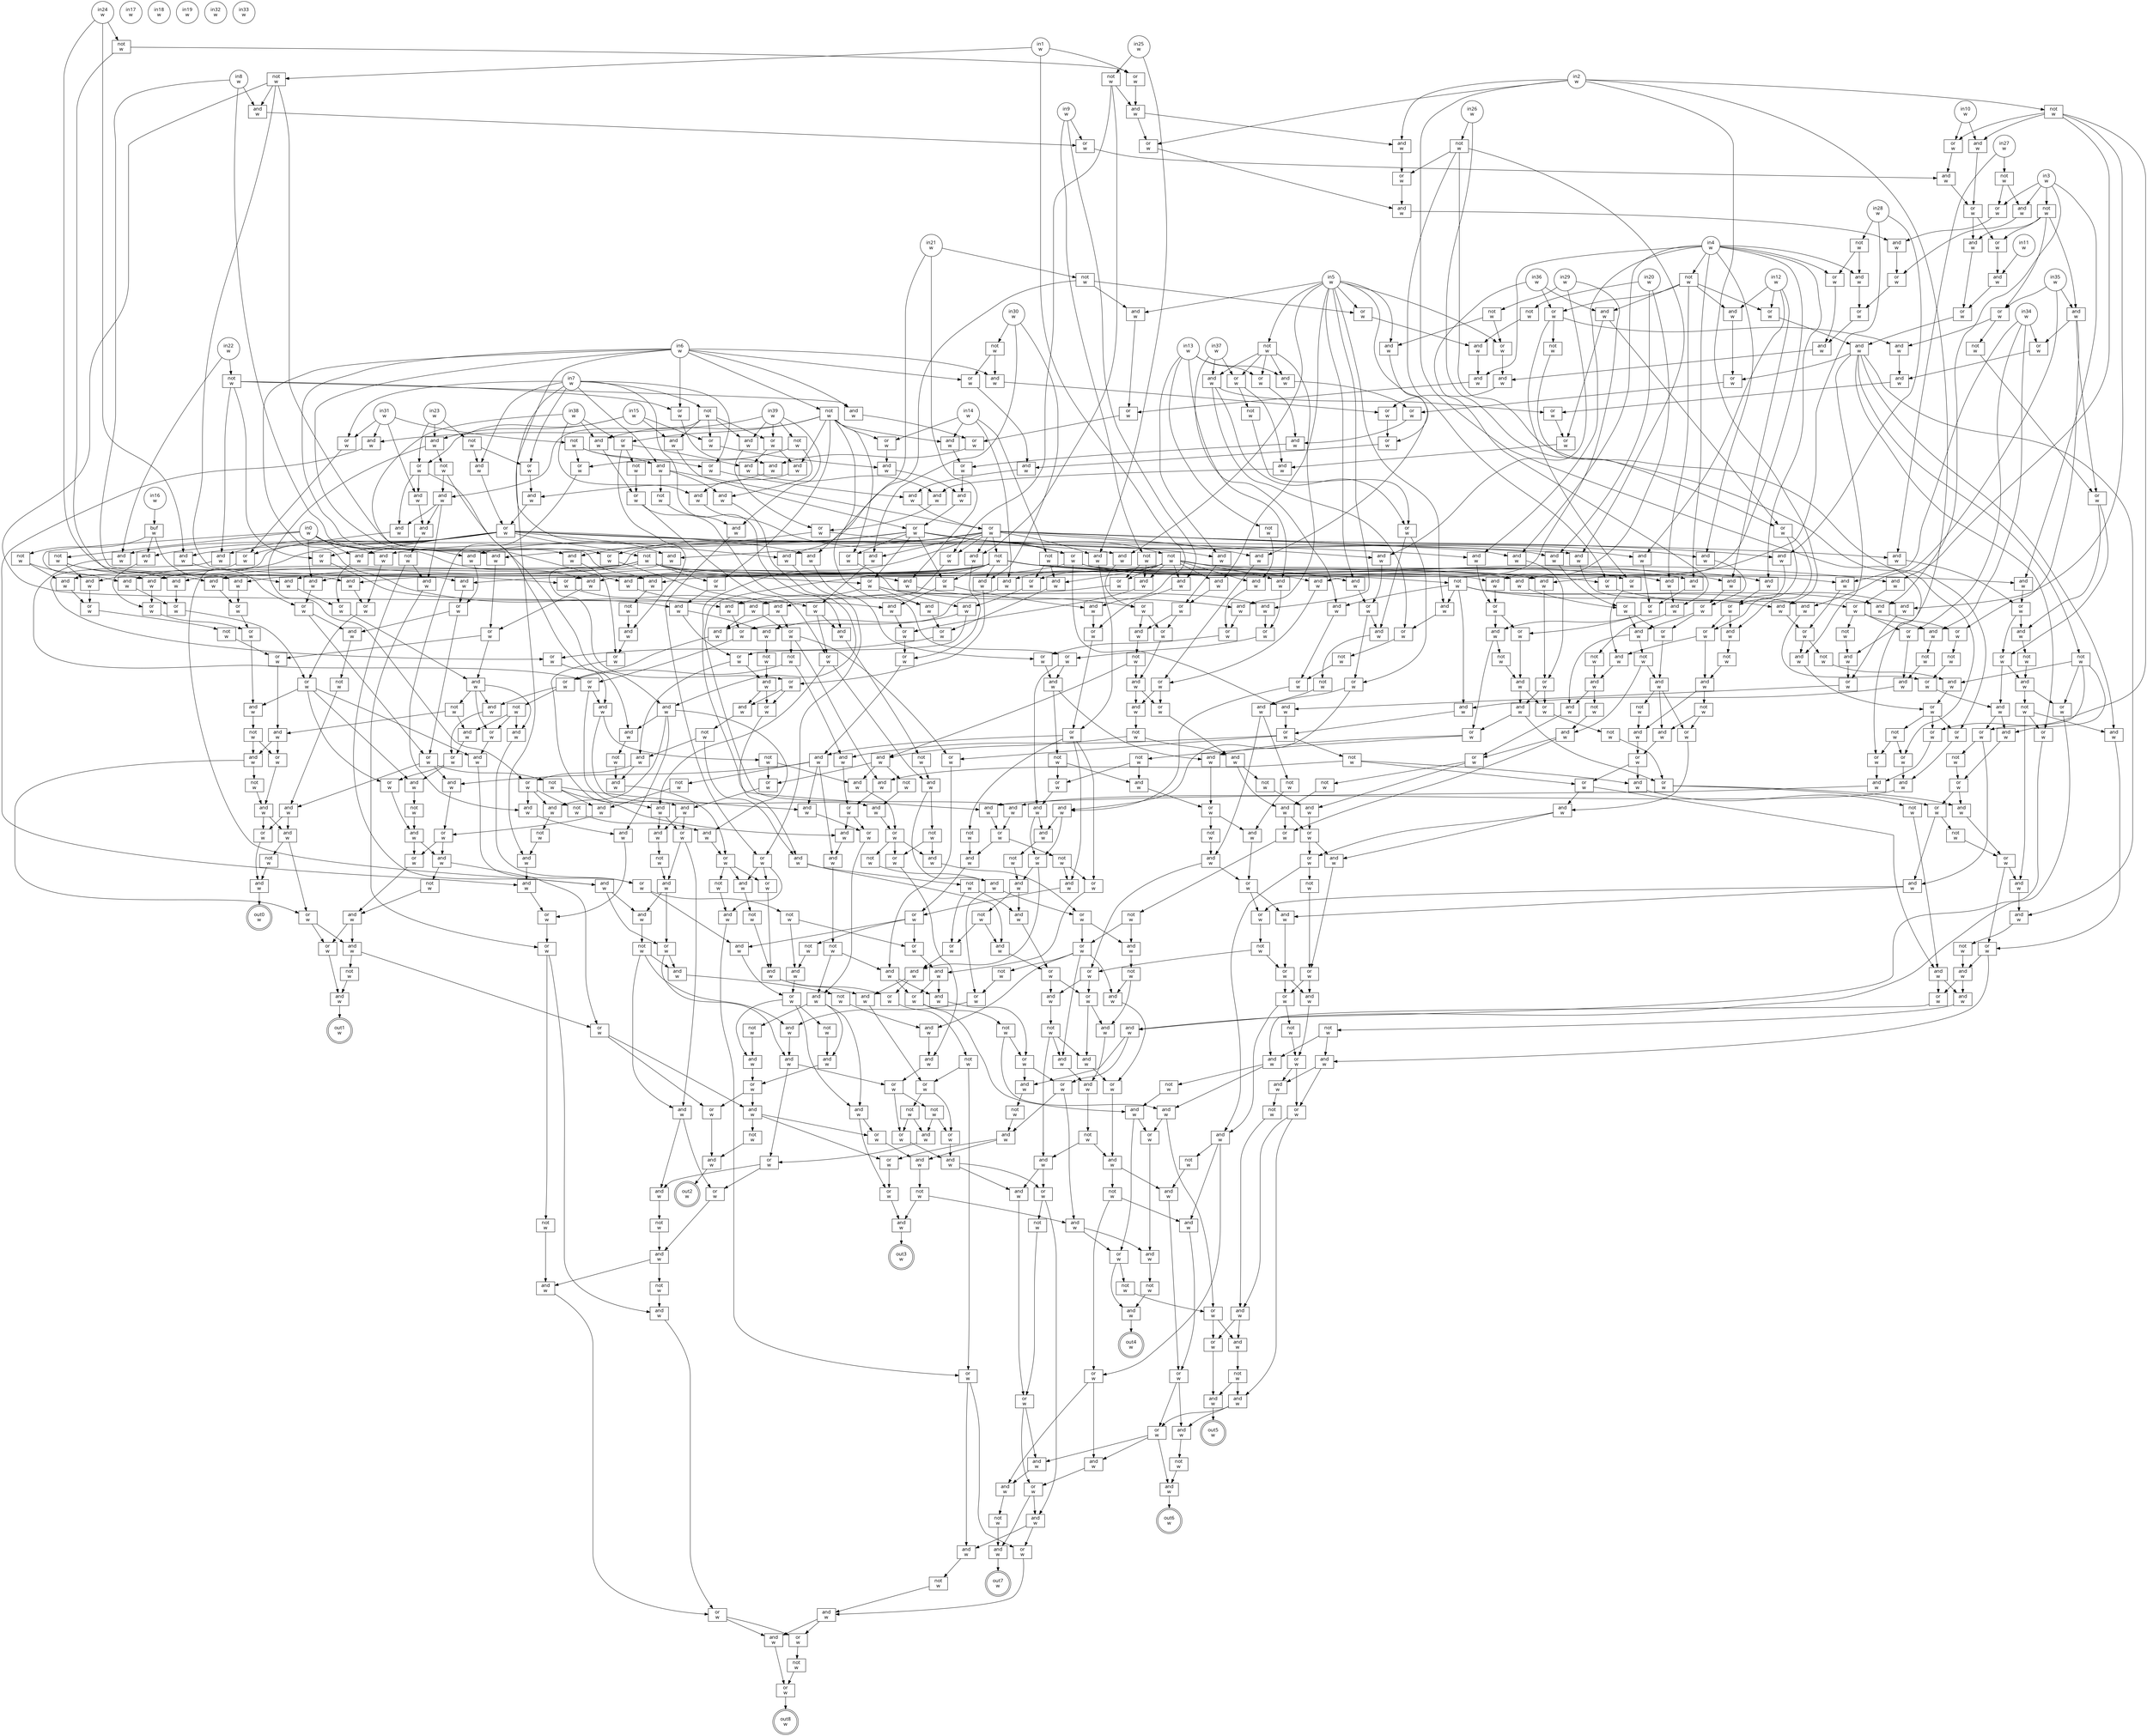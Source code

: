 digraph circuit{
	node [style = filled, fillcolor = white,shape=rect, fontname=geneva]
	g0 [label="in0\nw",shape=circle,fillcolor=white]
	g1 [label="in1\nw",shape=circle,fillcolor=white]
	g2 [label="in2\nw",shape=circle,fillcolor=white]
	g3 [label="in3\nw",shape=circle,fillcolor=white]
	g4 [label="in4\nw",shape=circle,fillcolor=white]
	g5 [label="in5\nw",shape=circle,fillcolor=white]
	g6 [label="in6\nw",shape=circle,fillcolor=white]
	g7 [label="in7\nw",shape=circle,fillcolor=white]
	g8 [label="in8\nw",shape=circle,fillcolor=white]
	g9 [label="in9\nw",shape=circle,fillcolor=white]
	g10 [label="in10\nw",shape=circle,fillcolor=white]
	g11 [label="in11\nw",shape=circle,fillcolor=white]
	g12 [label="in12\nw",shape=circle,fillcolor=white]
	g13 [label="in13\nw",shape=circle,fillcolor=white]
	g14 [label="in14\nw",shape=circle,fillcolor=white]
	g15 [label="in15\nw",shape=circle,fillcolor=white]
	g16 [label="in16\nw",shape=circle,fillcolor=white]
	g17 [label="in17\nw",shape=circle,fillcolor=white]
	g18 [label="in18\nw",shape=circle,fillcolor=white]
	g19 [label="in19\nw",shape=circle,fillcolor=white]
	g20 [label="in20\nw",shape=circle,fillcolor=white]
	g21 [label="in21\nw",shape=circle,fillcolor=white]
	g22 [label="in22\nw",shape=circle,fillcolor=white]
	g23 [label="in23\nw",shape=circle,fillcolor=white]
	g24 [label="in24\nw",shape=circle,fillcolor=white]
	g25 [label="in25\nw",shape=circle,fillcolor=white]
	g26 [label="in26\nw",shape=circle,fillcolor=white]
	g27 [label="in27\nw",shape=circle,fillcolor=white]
	g28 [label="in28\nw",shape=circle,fillcolor=white]
	g29 [label="in29\nw",shape=circle,fillcolor=white]
	g30 [label="in30\nw",shape=circle,fillcolor=white]
	g31 [label="in31\nw",shape=circle,fillcolor=white]
	g32 [label="in32\nw",shape=circle,fillcolor=white]
	g33 [label="in33\nw",shape=circle,fillcolor=white]
	g34 [label="in34\nw",shape=circle,fillcolor=white]
	g35 [label="in35\nw",shape=circle,fillcolor=white]
	g36 [label="in36\nw",shape=circle,fillcolor=white]
	g37 [label="in37\nw",shape=circle,fillcolor=white]
	g38 [label="in38\nw",shape=circle,fillcolor=white]
	g39 [label="in39\nw",shape=circle,fillcolor=white]
	g40 [label="not\nw",fillcolor=white]
	g41 [label="and\nw",fillcolor=white]
	g42 [label="not\nw",fillcolor=white]
	g43 [label="or\nw",fillcolor=white]
	g44 [label="not\nw",fillcolor=white]
	g45 [label="not\nw",fillcolor=white]
	g46 [label="not\nw",fillcolor=white]
	g47 [label="not\nw",fillcolor=white]
	g48 [label="not\nw",fillcolor=white]
	g49 [label="not\nw",fillcolor=white]
	g50 [label="not\nw",fillcolor=white]
	g51 [label="not\nw",fillcolor=white]
	g52 [label="not\nw",fillcolor=white]
	g53 [label="not\nw",fillcolor=white]
	g54 [label="not\nw",fillcolor=white]
	g55 [label="buf\nw",fillcolor=white]
	g56 [label="not\nw",fillcolor=white]
	g57 [label="and\nw",fillcolor=white]
	g58 [label="not\nw",fillcolor=white]
	g59 [label="or\nw",fillcolor=white]
	g60 [label="and\nw",fillcolor=white]
	g61 [label="not\nw",fillcolor=white]
	g62 [label="not\nw",fillcolor=white]
	g63 [label="not\nw",fillcolor=white]
	g64 [label="or\nw",fillcolor=white]
	g65 [label="and\nw",fillcolor=white]
	g66 [label="and\nw",fillcolor=white]
	g67 [label="not\nw",fillcolor=white]
	g68 [label="and\nw",fillcolor=white]
	g69 [label="or\nw",fillcolor=white]
	g70 [label="or\nw",fillcolor=white]
	g71 [label="and\nw",fillcolor=white]
	g72 [label="and\nw",fillcolor=white]
	g73 [label="and\nw",fillcolor=white]
	g74 [label="not\nw",fillcolor=white]
	g75 [label="or\nw",fillcolor=white]
	g76 [label="not\nw",fillcolor=white]
	g77 [label="or\nw",fillcolor=white]
	g78 [label="and\nw",fillcolor=white]
	g79 [label="or\nw",fillcolor=white]
	g80 [label="and\nw",fillcolor=white]
	g81 [label="and\nw",fillcolor=white]
	g82 [label="and\nw",fillcolor=white]
	g83 [label="not\nw",fillcolor=white]
	g84 [label="and\nw",fillcolor=white]
	g85 [label="or\nw",fillcolor=white]
	g86 [label="and\nw",fillcolor=white]
	g87 [label="and\nw",fillcolor=white]
	g88 [label="or\nw",fillcolor=white]
	g89 [label="and\nw",fillcolor=white]
	g90 [label="or\nw",fillcolor=white]
	g91 [label="and\nw",fillcolor=white]
	g92 [label="not\nw",fillcolor=white]
	g93 [label="or\nw",fillcolor=white]
	g94 [label="and\nw",fillcolor=white]
	g95 [label="and\nw",fillcolor=white]
	g96 [label="and\nw",fillcolor=white]
	g97 [label="and\nw",fillcolor=white]
	g98 [label="or\nw",fillcolor=white]
	g99 [label="and\nw",fillcolor=white]
	g100 [label="not\nw",fillcolor=white]
	g101 [label="and\nw",fillcolor=white]
	g102 [label="or\nw",fillcolor=white]
	g103 [label="and\nw",fillcolor=white]
	g104 [label="or\nw",fillcolor=white]
	g105 [label="and\nw",fillcolor=white]
	g106 [label="or\nw",fillcolor=white]
	g107 [label="and\nw",fillcolor=white]
	g108 [label="not\nw",fillcolor=white]
	g109 [label="and\nw",fillcolor=white]
	g110 [label="or\nw",fillcolor=white]
	g111 [label="and\nw",fillcolor=white]
	g112 [label="or\nw",fillcolor=white]
	g113 [label="not\nw",fillcolor=white]
	g114 [label="or\nw",fillcolor=white]
	g115 [label="or\nw",fillcolor=white]
	g116 [label="and\nw",fillcolor=white]
	g117 [label="and\nw",fillcolor=white]
	g118 [label="or\nw",fillcolor=white]
	g119 [label="or\nw",fillcolor=white]
	g120 [label="and\nw",fillcolor=white]
	g121 [label="and\nw",fillcolor=white]
	g122 [label="or\nw",fillcolor=white]
	g123 [label="not\nw",fillcolor=white]
	g124 [label="and\nw",fillcolor=white]
	g125 [label="and\nw",fillcolor=white]
	g126 [label="and\nw",fillcolor=white]
	g127 [label="and\nw",fillcolor=white]
	g128 [label="or\nw",fillcolor=white]
	g129 [label="and\nw",fillcolor=white]
	g130 [label="and\nw",fillcolor=white]
	g131 [label="and\nw",fillcolor=white]
	g132 [label="and\nw",fillcolor=white]
	g133 [label="or\nw",fillcolor=white]
	g134 [label="and\nw",fillcolor=white]
	g135 [label="and\nw",fillcolor=white]
	g136 [label="or\nw",fillcolor=white]
	g137 [label="and\nw",fillcolor=white]
	g138 [label="and\nw",fillcolor=white]
	g139 [label="and\nw",fillcolor=white]
	g140 [label="and\nw",fillcolor=white]
	g141 [label="or\nw",fillcolor=white]
	g142 [label="and\nw",fillcolor=white]
	g143 [label="or\nw",fillcolor=white]
	g144 [label="not\nw",fillcolor=white]
	g145 [label="or\nw",fillcolor=white]
	g146 [label="and\nw",fillcolor=white]
	g147 [label="and\nw",fillcolor=white]
	g148 [label="or\nw",fillcolor=white]
	g149 [label="not\nw",fillcolor=white]
	g150 [label="or\nw",fillcolor=white]
	g151 [label="and\nw",fillcolor=white]
	g152 [label="or\nw",fillcolor=white]
	g153 [label="not\nw",fillcolor=white]
	g154 [label="or\nw",fillcolor=white]
	g155 [label="and\nw",fillcolor=white]
	g156 [label="not\nw",fillcolor=white]
	g157 [label="and\nw",fillcolor=white]
	g158 [label="or\nw",fillcolor=white]
	g159 [label="and\nw",fillcolor=white]
	g160 [label="or\nw",fillcolor=white]
	g161 [label="or\nw",fillcolor=white]
	g162 [label="and\nw",fillcolor=white]
	g163 [label="and\nw",fillcolor=white]
	g164 [label="or\nw",fillcolor=white]
	g165 [label="or\nw",fillcolor=white]
	g166 [label="and\nw",fillcolor=white]
	g167 [label="and\nw",fillcolor=white]
	g168 [label="and\nw",fillcolor=white]
	g169 [label="not\nw",fillcolor=white]
	g170 [label="or\nw",fillcolor=white]
	g171 [label="and\nw",fillcolor=white]
	g172 [label="not\nw",fillcolor=white]
	g173 [label="and\nw",fillcolor=white]
	g174 [label="not\nw",fillcolor=white]
	g175 [label="and\nw",fillcolor=white]
	g176 [label="and\nw",fillcolor=white]
	g177 [label="and\nw",fillcolor=white]
	g178 [label="and\nw",fillcolor=white]
	g179 [label="or\nw",fillcolor=white]
	g180 [label="not\nw",fillcolor=white]
	g181 [label="or\nw",fillcolor=white]
	g182 [label="and\nw",fillcolor=white]
	g183 [label="or\nw",fillcolor=white]
	g184 [label="or\nw",fillcolor=white]
	g185 [label="or\nw",fillcolor=white]
	g186 [label="not\nw",fillcolor=white]
	g187 [label="or\nw",fillcolor=white]
	g188 [label="and\nw",fillcolor=white]
	g189 [label="or\nw",fillcolor=white]
	g190 [label="not\nw",fillcolor=white]
	g191 [label="not\nw",fillcolor=white]
	g192 [label="or\nw",fillcolor=white]
	g193 [label="and\nw",fillcolor=white]
	g194 [label="or\nw",fillcolor=white]
	g195 [label="and\nw",fillcolor=white]
	g196 [label="or\nw",fillcolor=white]
	g197 [label="and\nw",fillcolor=white]
	g198 [label="or\nw",fillcolor=white]
	g199 [label="and\nw",fillcolor=white]
	g200 [label="and\nw",fillcolor=white]
	g201 [label="or\nw",fillcolor=white]
	g202 [label="or\nw",fillcolor=white]
	g203 [label="and\nw",fillcolor=white]
	g204 [label="and\nw",fillcolor=white]
	g205 [label="or\nw",fillcolor=white]
	g206 [label="or\nw",fillcolor=white]
	g207 [label="and\nw",fillcolor=white]
	g208 [label="and\nw",fillcolor=white]
	g209 [label="or\nw",fillcolor=white]
	g210 [label="not\nw",fillcolor=white]
	g211 [label="and\nw",fillcolor=white]
	g212 [label="and\nw",fillcolor=white]
	g213 [label="and\nw",fillcolor=white]
	g214 [label="or\nw",fillcolor=white]
	g215 [label="and\nw",fillcolor=white]
	g216 [label="and\nw",fillcolor=white]
	g217 [label="and\nw",fillcolor=white]
	g218 [label="and\nw",fillcolor=white]
	g219 [label="and\nw",fillcolor=white]
	g220 [label="and\nw",fillcolor=white]
	g221 [label="and\nw",fillcolor=white]
	g222 [label="and\nw",fillcolor=white]
	g223 [label="and\nw",fillcolor=white]
	g224 [label="or\nw",fillcolor=white]
	g225 [label="and\nw",fillcolor=white]
	g226 [label="and\nw",fillcolor=white]
	g227 [label="and\nw",fillcolor=white]
	g228 [label="or\nw",fillcolor=white]
	g229 [label="or\nw",fillcolor=white]
	g230 [label="and\nw",fillcolor=white]
	g231 [label="not\nw",fillcolor=white]
	g232 [label="and\nw",fillcolor=white]
	g233 [label="and\nw",fillcolor=white]
	g234 [label="not\nw",fillcolor=white]
	g235 [label="and\nw",fillcolor=white]
	g236 [label="or\nw",fillcolor=white]
	g237 [label="and\nw",fillcolor=white]
	g238 [label="or\nw",fillcolor=white]
	g239 [label="not\nw",fillcolor=white]
	g240 [label="and\nw",fillcolor=white]
	g241 [label="or\nw",fillcolor=white]
	g242 [label="and\nw",fillcolor=white]
	g243 [label="not\nw",fillcolor=white]
	g244 [label="or\nw",fillcolor=white]
	g245 [label="and\nw",fillcolor=white]
	g246 [label="not\nw",fillcolor=white]
	g247 [label="and\nw",fillcolor=white]
	g248 [label="and\nw",fillcolor=white]
	g249 [label="or\nw",fillcolor=white]
	g250 [label="and\nw",fillcolor=white]
	g251 [label="not\nw",fillcolor=white]
	g252 [label="or\nw",fillcolor=white]
	g253 [label="and\nw",fillcolor=white]
	g254 [label="not\nw",fillcolor=white]
	g255 [label="and\nw",fillcolor=white]
	g256 [label="and\nw",fillcolor=white]
	g257 [label="not\nw",fillcolor=white]
	g258 [label="and\nw",fillcolor=white]
	g259 [label="or\nw",fillcolor=white]
	g260 [label="and\nw",fillcolor=white]
	g261 [label="or\nw",fillcolor=white]
	g262 [label="and\nw",fillcolor=white]
	g263 [label="or\nw",fillcolor=white]
	g264 [label="and\nw",fillcolor=white]
	g265 [label="not\nw",fillcolor=white]
	g266 [label="or\nw",fillcolor=white]
	g267 [label="and\nw",fillcolor=white]
	g268 [label="not\nw",fillcolor=white]
	g269 [label="and\nw",fillcolor=white]
	g270 [label="and\nw",fillcolor=white]
	g271 [label="or\nw",fillcolor=white]
	g272 [label="and\nw",fillcolor=white]
	g273 [label="or\nw",fillcolor=white]
	g274 [label="and\nw",fillcolor=white]
	g275 [label="not\nw",fillcolor=white]
	g276 [label="or\nw",fillcolor=white]
	g277 [label="and\nw",fillcolor=white]
	g278 [label="not\nw",fillcolor=white]
	g279 [label="and\nw",fillcolor=white]
	g280 [label="not\nw",fillcolor=white]
	g281 [label="and\nw",fillcolor=white]
	g282 [label="or\nw",fillcolor=white]
	g283 [label="and\nw",fillcolor=white]
	g284 [label="or\nw",fillcolor=white]
	g285 [label="and\nw",fillcolor=white]
	g286 [label="or\nw",fillcolor=white]
	g287 [label="and\nw",fillcolor=white]
	g288 [label="or\nw",fillcolor=white]
	g289 [label="and\nw",fillcolor=white]
	g290 [label="or\nw",fillcolor=white]
	g291 [label="or\nw",fillcolor=white]
	g292 [label="and\nw",fillcolor=white]
	g293 [label="or\nw",fillcolor=white]
	g294 [label="and\nw",fillcolor=white]
	g295 [label="or\nw",fillcolor=white]
	g296 [label="not\nw",fillcolor=white]
	g297 [label="and\nw",fillcolor=white]
	g298 [label="or\nw",fillcolor=white]
	g299 [label="and\nw",fillcolor=white]
	g300 [label="and\nw",fillcolor=white]
	g301 [label="and\nw",fillcolor=white]
	g302 [label="and\nw",fillcolor=white]
	g303 [label="and\nw",fillcolor=white]
	g304 [label="and\nw",fillcolor=white]
	g305 [label="and\nw",fillcolor=white]
	g306 [label="or\nw",fillcolor=white]
	g307 [label="and\nw",fillcolor=white]
	g308 [label="and\nw",fillcolor=white]
	g309 [label="and\nw",fillcolor=white]
	g310 [label="or\nw",fillcolor=white]
	g311 [label="and\nw",fillcolor=white]
	g312 [label="or\nw",fillcolor=white]
	g313 [label="or\nw",fillcolor=white]
	g314 [label="not\nw",fillcolor=white]
	g315 [label="and\nw",fillcolor=white]
	g316 [label="or\nw",fillcolor=white]
	g317 [label="and\nw",fillcolor=white]
	g318 [label="and\nw",fillcolor=white]
	g319 [label="not\nw",fillcolor=white]
	g320 [label="and\nw",fillcolor=white]
	g321 [label="or\nw",fillcolor=white]
	g322 [label="not\nw",fillcolor=white]
	g323 [label="or\nw",fillcolor=white]
	g324 [label="and\nw",fillcolor=white]
	g325 [label="and\nw",fillcolor=white]
	g326 [label="or\nw",fillcolor=white]
	g327 [label="not\nw",fillcolor=white]
	g328 [label="and\nw",fillcolor=white]
	g329 [label="or\nw",fillcolor=white]
	g330 [label="and\nw",fillcolor=white]
	g331 [label="not\nw",fillcolor=white]
	g332 [label="or\nw",fillcolor=white]
	g333 [label="and\nw",fillcolor=white]
	g334 [label="and\nw",fillcolor=white]
	g335 [label="and\nw",fillcolor=white]
	g336 [label="or\nw",fillcolor=white]
	g337 [label="and\nw",fillcolor=white]
	g338 [label="not\nw",fillcolor=white]
	g339 [label="or\nw",fillcolor=white]
	g340 [label="and\nw",fillcolor=white]
	g341 [label="and\nw",fillcolor=white]
	g342 [label="or\nw",fillcolor=white]
	g343 [label="not\nw",fillcolor=white]
	g344 [label="or\nw",fillcolor=white]
	g345 [label="not\nw",fillcolor=white]
	g346 [label="or\nw",fillcolor=white]
	g347 [label="and\nw",fillcolor=white]
	g348 [label="or\nw",fillcolor=white]
	g349 [label="and\nw",fillcolor=white]
	g350 [label="not\nw",fillcolor=white]
	g351 [label="or\nw",fillcolor=white]
	g352 [label="and\nw",fillcolor=white]
	g353 [label="and\nw",fillcolor=white]
	g354 [label="not\nw",fillcolor=white]
	g355 [label="and\nw",fillcolor=white]
	g356 [label="not\nw",fillcolor=white]
	g357 [label="or\nw",fillcolor=white]
	g358 [label="and\nw",fillcolor=white]
	g359 [label="and\nw",fillcolor=white]
	g360 [label="or\nw",fillcolor=white]
	g361 [label="not\nw",fillcolor=white]
	g362 [label="not\nw",fillcolor=white]
	g363 [label="and\nw",fillcolor=white]
	g364 [label="or\nw",fillcolor=white]
	g365 [label="and\nw",fillcolor=white]
	g366 [label="or\nw",fillcolor=white]
	g367 [label="not\nw",fillcolor=white]
	g368 [label="or\nw",fillcolor=white]
	g369 [label="or\nw",fillcolor=white]
	g370 [label="and\nw",fillcolor=white]
	g371 [label="or\nw",fillcolor=white]
	g372 [label="or\nw",fillcolor=white]
	g373 [label="and\nw",fillcolor=white]
	g374 [label="or\nw",fillcolor=white]
	g375 [label="or\nw",fillcolor=white]
	g376 [label="and\nw",fillcolor=white]
	g377 [label="and\nw",fillcolor=white]
	g378 [label="not\nw",fillcolor=white]
	g379 [label="and\nw",fillcolor=white]
	g380 [label="or\nw",fillcolor=white]
	g381 [label="and\nw",fillcolor=white]
	g382 [label="not\nw",fillcolor=white]
	g383 [label="and\nw",fillcolor=white]
	g384 [label="or\nw",fillcolor=white]
	g385 [label="or\nw",fillcolor=white]
	g386 [label="and\nw",fillcolor=white]
	g387 [label="or\nw",fillcolor=white]
	g388 [label="and\nw",fillcolor=white]
	g389 [label="not\nw",fillcolor=white]
	g390 [label="and\nw",fillcolor=white]
	g391 [label="not\nw",fillcolor=white]
	g392 [label="and\nw",fillcolor=white]
	g393 [label="or\nw",fillcolor=white]
	g394 [label="or\nw",fillcolor=white]
	g395 [label="and\nw",fillcolor=white]
	g396 [label="or\nw",fillcolor=white]
	g397 [label="or\nw",fillcolor=white]
	g398 [label="and\nw",fillcolor=white]
	g399 [label="and\nw",fillcolor=white]
	g400 [label="not\nw",fillcolor=white]
	g401 [label="and\nw",fillcolor=white]
	g402 [label="or\nw",fillcolor=white]
	g403 [label="and\nw",fillcolor=white]
	g404 [label="or\nw",fillcolor=white]
	g405 [label="not\nw",fillcolor=white]
	g406 [label="and\nw",fillcolor=white]
	g407 [label="or\nw",fillcolor=white]
	g408 [label="or\nw",fillcolor=white]
	g409 [label="not\nw",fillcolor=white]
	g410 [label="and\nw",fillcolor=white]
	g411 [label="not\nw",fillcolor=white]
	g412 [label="and\nw",fillcolor=white]
	g413 [label="or\nw",fillcolor=white]
	g414 [label="or\nw",fillcolor=white]
	g415 [label="and\nw",fillcolor=white]
	g416 [label="or\nw",fillcolor=white]
	g417 [label="and\nw",fillcolor=white]
	g418 [label="not\nw",fillcolor=white]
	g419 [label="and\nw",fillcolor=white]
	g420 [label="or\nw",fillcolor=white]
	g421 [label="and\nw",fillcolor=white]
	g422 [label="not\nw",fillcolor=white]
	g423 [label="and\nw",fillcolor=white]
	g424 [label="and\nw",fillcolor=white]
	g425 [label="and\nw",fillcolor=white]
	g426 [label="not\nw",fillcolor=white]
	g427 [label="and\nw",fillcolor=white]
	g428 [label="and\nw",fillcolor=white]
	g429 [label="or\nw",fillcolor=white]
	g430 [label="not\nw",fillcolor=white]
	g431 [label="and\nw",fillcolor=white]
	g432 [label="or\nw",fillcolor=white]
	g433 [label="and\nw",fillcolor=white]
	g434 [label="or\nw",fillcolor=white]
	g435 [label="and\nw",fillcolor=white]
	g436 [label="not\nw",fillcolor=white]
	g437 [label="and\nw",fillcolor=white]
	g438 [label="and\nw",fillcolor=white]
	g439 [label="not\nw",fillcolor=white]
	g440 [label="and\nw",fillcolor=white]
	g441 [label="and\nw",fillcolor=white]
	g442 [label="or\nw",fillcolor=white]
	g443 [label="and\nw",fillcolor=white]
	g444 [label="and\nw",fillcolor=white]
	g445 [label="and\nw",fillcolor=white]
	g446 [label="not\nw",fillcolor=white]
	g447 [label="and\nw",fillcolor=white]
	g448 [label="and\nw",fillcolor=white]
	g449 [label="or\nw",fillcolor=white]
	g450 [label="or\nw",fillcolor=white]
	g451 [label="not\nw",fillcolor=white]
	g452 [label="not\nw",fillcolor=white]
	g453 [label="and\nw",fillcolor=white]
	g454 [label="or\nw",fillcolor=white]
	g455 [label="or\nw",fillcolor=white]
	g456 [label="and\nw",fillcolor=white]
	g457 [label="not\nw",fillcolor=white]
	g458 [label="and\nw",fillcolor=white]
	g459 [label="not\nw",fillcolor=white]
	g460 [label="and\nw",fillcolor=white]
	g461 [label="or\nw",fillcolor=white]
	g462 [label="and\nw",fillcolor=white]
	g463 [label="and\nw",fillcolor=white]
	g464 [label="not\nw",fillcolor=white]
	g465 [label="and\nw",fillcolor=white]
	g466 [label="or\nw",fillcolor=white]
	g467 [label="or\nw",fillcolor=white]
	g468 [label="and\nw",fillcolor=white]
	g469 [label="or\nw",fillcolor=white]
	g470 [label="not\nw",fillcolor=white]
	g471 [label="or\nw",fillcolor=white]
	g472 [label="and\nw",fillcolor=white]
	g473 [label="or\nw",fillcolor=white]
	g474 [label="or\nw",fillcolor=white]
	g475 [label="not\nw",fillcolor=white]
	g476 [label="or\nw",fillcolor=white]
	g477 [label="and\nw",fillcolor=white]
	g478 [label="and\nw",fillcolor=white]
	g479 [label="or\nw",fillcolor=white]
	g480 [label="and\nw",fillcolor=white]
	g481 [label="not\nw",fillcolor=white]
	g482 [label="or\nw",fillcolor=white]
	g483 [label="and\nw",fillcolor=white]
	g484 [label="and\nw",fillcolor=white]
	g485 [label="not\nw",fillcolor=white]
	g486 [label="and\nw",fillcolor=white]
	g487 [label="or\nw",fillcolor=white]
	g488 [label="and\nw",fillcolor=white]
	g489 [label="or\nw",fillcolor=white]
	g490 [label="and\nw",fillcolor=white]
	g491 [label="not\nw",fillcolor=white]
	g492 [label="and\nw",fillcolor=white]
	g493 [label="or\nw",fillcolor=white]
	g494 [label="or\nw",fillcolor=white]
	g495 [label="or\nw",fillcolor=white]
	g496 [label="not\nw",fillcolor=white]
	g497 [label="or\nw",fillcolor=white]
	g498 [label="and\nw",fillcolor=white]
	g499 [label="and\nw",fillcolor=white]
	g500 [label="or\nw",fillcolor=white]
	g501 [label="and\nw",fillcolor=white]
	g502 [label="and\nw",fillcolor=white]
	g503 [label="or\nw",fillcolor=white]
	g504 [label="and\nw",fillcolor=white]
	g505 [label="not\nw",fillcolor=white]
	g506 [label="and\nw",fillcolor=white]
	g507 [label="or\nw",fillcolor=white]
	g508 [label="not\nw",fillcolor=white]
	g509 [label="or\nw",fillcolor=white]
	g510 [label="or\nw",fillcolor=white]
	g511 [label="and\nw",fillcolor=white]
	g512 [label="and\nw",fillcolor=white]
	g513 [label="or\nw",fillcolor=white]
	g514 [label="not\nw",fillcolor=white]
	g515 [label="or\nw",fillcolor=white]
	g516 [label="or\nw",fillcolor=white]
	g517 [label="and\nw",fillcolor=white]
	g518 [label="and\nw",fillcolor=white]
	g519 [label="or\nw",fillcolor=white]
	g520 [label="not\nw",fillcolor=white]
	g521 [label="or\nw",fillcolor=white]
	g522 [label="and\nw",fillcolor=white]
	g523 [label="or\nw",fillcolor=white]
	g524 [label="and\nw",fillcolor=white]
	g525 [label="not\nw",fillcolor=white]
	g526 [label="not\nw",fillcolor=white]
	g527 [label="or\nw",fillcolor=white]
	g528 [label="or\nw",fillcolor=white]
	g529 [label="and\nw",fillcolor=white]
	g530 [label="not\nw",fillcolor=white]
	g531 [label="and\nw",fillcolor=white]
	g532 [label="or\nw",fillcolor=white]
	g533 [label="and\nw",fillcolor=white]
	g534 [label="or\nw",fillcolor=white]
	g535 [label="and\nw",fillcolor=white]
	g536 [label="and\nw",fillcolor=white]
	g537 [label="not\nw",fillcolor=white]
	g538 [label="and\nw",fillcolor=white]
	g539 [label="and\nw",fillcolor=white]
	g540 [label="not\nw",fillcolor=white]
	g541 [label="and\nw",fillcolor=white]
	g542 [label="or\nw",fillcolor=white]
	g543 [label="or\nw",fillcolor=white]
	g544 [label="and\nw",fillcolor=white]
	g545 [label="and\nw",fillcolor=white]
	g546 [label="or\nw",fillcolor=white]
	g547 [label="not\nw",fillcolor=white]
	g548 [label="or\nw",fillcolor=white]
	g549 [label="not\nw",fillcolor=white]
	g550 [label="and\nw",fillcolor=white]
	g551 [label="or\nw",fillcolor=white]
	g552 [label="and\nw",fillcolor=white]
	g553 [label="and\nw",fillcolor=white]
	g554 [label="not\nw",fillcolor=white]
	g555 [label="or\nw",fillcolor=white]
	g556 [label="and\nw",fillcolor=white]
	g557 [label="or\nw",fillcolor=white]
	g558 [label="and\nw",fillcolor=white]
	g559 [label="not\nw",fillcolor=white]
	g560 [label="and\nw",fillcolor=white]
	g561 [label="not\nw",fillcolor=white]
	g562 [label="and\nw",fillcolor=white]
	g563 [label="and\nw",fillcolor=white]
	g564 [label="not\nw",fillcolor=white]
	g565 [label="or\nw",fillcolor=white]
	g566 [label="and\nw",fillcolor=white]
	g567 [label="or\nw",fillcolor=white]
	g568 [label="and\nw",fillcolor=white]
	g569 [label="or\nw",fillcolor=white]
	g570 [label="and\nw",fillcolor=white]
	g571 [label="or\nw",fillcolor=white]
	g572 [label="and\nw",fillcolor=white]
	g573 [label="or\nw",fillcolor=white]
	g574 [label="not\nw",fillcolor=white]
	g575 [label="and\nw",fillcolor=white]
	g576 [label="or\nw",fillcolor=white]
	g577 [label="and\nw",fillcolor=white]
	g578 [label="or\nw",fillcolor=white]
	g579 [label="not\nw",fillcolor=white]
	g580 [label="and\nw",fillcolor=white]
	g581 [label="or\nw",fillcolor=white]
	g582 [label="or\nw",fillcolor=white]
	g583 [label="and\nw",fillcolor=white]
	g584 [label="not\nw",fillcolor=white]
	g585 [label="and\nw",fillcolor=white]
	g586 [label="or\nw",fillcolor=white]
	g587 [label="and\nw",fillcolor=white]
	g588 [label="or\nw",fillcolor=white]
	g589 [label="and\nw",fillcolor=white]
	g590 [label="not\nw",fillcolor=white]
	g591 [label="or\nw",fillcolor=white]
	g592 [label="and\nw",fillcolor=white]
	g593 [label="and\nw",fillcolor=white]
	g594 [label="not\nw",fillcolor=white]
	g595 [label="and\nw",fillcolor=white]
	g596 [label="or\nw",fillcolor=white]
	g597 [label="and\nw",fillcolor=white]
	g598 [label="or\nw",fillcolor=white]
	g599 [label="and\nw",fillcolor=white]
	g600 [label="and\nw",fillcolor=white]
	g601 [label="not\nw",fillcolor=white]
	g602 [label="and\nw",fillcolor=white]
	g603 [label="not\nw",fillcolor=white]
	g604 [label="and\nw",fillcolor=white]
	g605 [label="and\nw",fillcolor=white]
	g606 [label="or\nw",fillcolor=white]
	g607 [label="and\nw",fillcolor=white]
	g608 [label="or\nw",fillcolor=white]
	g609 [label="and\nw",fillcolor=white]
	g610 [label="or\nw",fillcolor=white]
	g611 [label="and\nw",fillcolor=white]
	g612 [label="or\nw",fillcolor=white]
	g613 [label="and\nw",fillcolor=white]
	g614 [label="and\nw",fillcolor=white]
	g615 [label="or\nw",fillcolor=white]
	g616 [label="and\nw",fillcolor=white]
	g617 [label="not\nw",fillcolor=white]
	g618 [label="and\nw",fillcolor=white]
	g619 [label="or\nw",fillcolor=white]
	g620 [label="not\nw",fillcolor=white]
	g621 [label="and\nw",fillcolor=white]
	g622 [label="or\nw",fillcolor=white]
	g623 [label="or\nw",fillcolor=white]
	g624 [label="and\nw",fillcolor=white]
	g625 [label="or\nw",fillcolor=white]
	g626 [label="or\nw",fillcolor=white]
	g627 [label="and\nw",fillcolor=white]
	g628 [label="not\nw",fillcolor=white]
	g629 [label="or\nw",fillcolor=white]
	g630 [label="and\nw",fillcolor=white]
	g631 [label="not\nw",fillcolor=white]
	g632 [label="and\nw",fillcolor=white]
	g633 [label="and\nw",fillcolor=white]
	g634 [label="not\nw",fillcolor=white]
	g635 [label="or\nw",fillcolor=white]
	g636 [label="and\nw",fillcolor=white]
	g637 [label="and\nw",fillcolor=white]
	g638 [label="or\nw",fillcolor=white]
	g639 [label="and\nw",fillcolor=white]
	g640 [label="not\nw",fillcolor=white]
	g641 [label="and\nw",fillcolor=white]
	g642 [label="or\nw",fillcolor=white]
	g643 [label="and\nw",fillcolor=white]
	g644 [label="and\nw",fillcolor=white]
	g645 [label="not\nw",fillcolor=white]
	g646 [label="and\nw",fillcolor=white]
	g647 [label="or\nw",fillcolor=white]
	g648 [label="or\nw",fillcolor=white]
	g649 [label="and\nw",fillcolor=white]
	g650 [label="and\nw",fillcolor=white]
	g651 [label="or\nw",fillcolor=white]
	g652 [label="and\nw",fillcolor=white]
	g653 [label="not\nw",fillcolor=white]
	g654 [label="or\nw",fillcolor=white]
	g655 [label="and\nw",fillcolor=white]
	g656 [label="not\nw",fillcolor=white]
	g657 [label="or\nw",fillcolor=white]
	g658 [label="and\nw",fillcolor=white]
	g659 [label="and\nw",fillcolor=white]
	g660 [label="or\nw",fillcolor=white]
	g661 [label="and\nw",fillcolor=white]
	g662 [label="or\nw",fillcolor=white]
	g663 [label="not\nw",fillcolor=white]
	g664 [label="or\nw",fillcolor=white]
	g665 [label="and\nw",fillcolor=white]
	g666 [label="or\nw",fillcolor=white]
	g667 [label="and\nw",fillcolor=white]
	g668 [label="not\nw",fillcolor=white]
	g669 [label="and\nw",fillcolor=white]
	g670 [label="or\nw",fillcolor=white]
	g671 [label="and\nw",fillcolor=white]
	g672 [label="or\nw",fillcolor=white]
	g673 [label="or\nw",fillcolor=white]
	g674 [label="and\nw",fillcolor=white]
	g675 [label="or\nw",fillcolor=white]
	g676 [label="or\nw",fillcolor=white]
	g677 [label="and\nw",fillcolor=white]
	g678 [label="or\nw",fillcolor=white]
	g679 [label="or\nw",fillcolor=white]
	g680 [label="or\nw",fillcolor=white]
	g681 [label="and\nw",fillcolor=white]
	g682 [label="not\nw",fillcolor=white]
	g683 [label="and\nw",fillcolor=white]
	g684 [label="and\nw",fillcolor=white]
	g685 [label="and\nw",fillcolor=white]
	g686 [label="not\nw",fillcolor=white]
	g687 [label="or\nw",fillcolor=white]
	g688 [label="and\nw",fillcolor=white]
	g689 [label="not\nw",fillcolor=white]
	g690 [label="or\nw",fillcolor=white]
	g691 [label="and\nw",fillcolor=white]
	g692 [label="not\nw",fillcolor=white]
	g693 [label="and\nw",fillcolor=white]
	g694 [label="and\nw",fillcolor=white]
	g695 [label="not\nw",fillcolor=white]
	g696 [label="or\nw",fillcolor=white]
	g697 [label="and\nw",fillcolor=white]
	g698 [label="and\nw",fillcolor=white]
	g699 [label="and\nw",fillcolor=white]
	g700 [label="not\nw",fillcolor=white]
	g701 [label="and\nw",fillcolor=white]
	g702 [label="or\nw",fillcolor=white]
	g703 [label="and\nw",fillcolor=white]
	g704 [label="and\nw",fillcolor=white]
	g705 [label="and\nw",fillcolor=white]
	g706 [label="not\nw",fillcolor=white]
	g707 [label="or\nw",fillcolor=white]
	g708 [label="and\nw",fillcolor=white]
	g709 [label="and\nw",fillcolor=white]
	g710 [label="or\nw",fillcolor=white]
	g711 [label="not\nw",fillcolor=white]
	g712 [label="or\nw",fillcolor=white]
	g713 [label="or\nw",fillcolor=white]
	g714 [label="and\nw",fillcolor=white]
	g715 [label="not\nw",fillcolor=white]
	g716 [label="and\nw",fillcolor=white]
	g717 [label="not\nw",fillcolor=white]
	g718 [label="and\nw",fillcolor=white]
	g719 [label="not\nw",fillcolor=white]
	g720 [label="and\nw",fillcolor=white]
	g721 [label="out0\nw",shape=doublecircle,fillcolor=white]
	g722 [label="out1\nw",shape=doublecircle,fillcolor=white]
	g723 [label="out2\nw",shape=doublecircle,fillcolor=white]
	g724 [label="out3\nw",shape=doublecircle,fillcolor=white]
	g725 [label="out4\nw",shape=doublecircle,fillcolor=white]
	g726 [label="out5\nw",shape=doublecircle,fillcolor=white]
	g727 [label="out6\nw",shape=doublecircle,fillcolor=white]
	g728 [label="out7\nw",shape=doublecircle,fillcolor=white]
	g729 [label="out8\nw",shape=doublecircle,fillcolor=white]
	edge [fontname=Geneva,fontcolor=forestgreen]
	g0->g585
	g0->g587
	g0->g605
	g0->g607
	g0->g609
	g0->g611
	g0->g620
	g1->g194
	g1->g280
	g1->g311
	g2->g188
	g2->g191
	g2->g196
	g2->g197
	g2->g235
	g2->g497
	g3->g151
	g3->g152
	g3->g153
	g3->g176
	g3->g216
	g4->g115
	g4->g116
	g4->g117
	g4->g140
	g4->g142
	g4->g144
	g4->g217
	g4->g258
	g4->g302
	g4->g315
	g5->g103
	g5->g104
	g5->g105
	g5->g106
	g5->g108
	g5->g132
	g5->g178
	g5->g220
	g5->g260
	g5->g303
	g5->g373
	g6->g88
	g6->g89
	g6->g90
	g6->g91
	g6->g92
	g6->g182
	g6->g222
	g6->g270
	g6->g395
	g7->g64
	g7->g65
	g7->g70
	g7->g71
	g7->g72
	g7->g75
	g7->g76
	g7->g447
	g8->g281
	g8->g297
	g8->g309
	g9->g63
	g9->g282
	g9->g300
	g10->g192
	g10->g193
	g11->g287
	g12->g145
	g12->g146
	g12->g301
	g12->g335
	g13->g62
	g13->g109
	g13->g110
	g13->g305
	g13->g347
	g14->g61
	g14->g93
	g14->g95
	g14->g308
	g15->g57
	g15->g59
	g15->g77
	g15->g78
	g16->g55
	g20->g54
	g20->g126
	g20->g131
	g21->g53
	g21->g127
	g21->g135
	g22->g52
	g22->g139
	g23->g51
	g23->g57
	g23->g59
	g24->g50
	g24->g212
	g24->g223
	g25->g49
	g25->g226
	g26->g48
	g26->g500
	g27->g47
	g27->g240
	g28->g46
	g28->g218
	g28->g248
	g29->g45
	g29->g219
	g29->g262
	g30->g44
	g30->g221
	g30->g272
	g31->g41
	g31->g42
	g31->g60
	g31->g75
	g34->g158
	g34->g166
	g34->g229
	g34->g230
	g35->g154
	g35->g157
	g35->g175
	g36->g147
	g36->g148
	g36->g168
	g37->g111
	g37->g112
	g37->g177
	g38->g97
	g38->g98
	g38->g101
	g38->g171
	g39->g40
	g39->g41
	g39->g68
	g39->g79
	g39->g80
	g40->g43
	g40->g66
	g41->g448
	g42->g43
	g42->g64
	g42->g65
	g43->g443
	g44->g88
	g44->g89
	g45->g103
	g45->g104
	g46->g115
	g46->g116
	g47->g151
	g47->g152
	g48->g198
	g48->g214
	g48->g227
	g48->g495
	g49->g195
	g49->g224
	g49->g225
	g50->g194
	g50->g211
	g51->g70
	g51->g71
	g52->g90
	g52->g91
	g52->g136
	g52->g138
	g53->g105
	g53->g106
	g53->g134
	g54->g107
	g55->g56
	g55->g125
	g55->g129
	g56->g124
	g56->g130
	g57->g58
	g57->g442
	g58->g73
	g58->g81
	g59->g60
	g59->g72
	g59->g84
	g60->g82
	g61->g306
	g61->g307
	g62->g304
	g63->g298
	g63->g299
	g64->g208
	g65->g66
	g65->g67
	g65->g209
	g66->g69
	g67->g68
	g68->g69
	g69->g455
	g69->g456
	g69->g460
	g70->g121
	g71->g122
	g72->g73
	g72->g444
	g72->g445
	g72->g453
	g73->g74
	g74->g441
	g75->g85
	g76->g77
	g76->g78
	g76->g79
	g76->g80
	g76->g81
	g77->g94
	g78->g295
	g79->g96
	g79->g99
	g80->g164
	g81->g82
	g81->g84
	g81->g87
	g82->g83
	g83->g86
	g83->g87
	g84->g85
	g85->g86
	g86->g420
	g86->g421
	g87->g450
	g88->g207
	g89->g205
	g90->g120
	g91->g119
	g92->g93
	g92->g95
	g92->g96
	g92->g98
	g92->g101
	g92->g128
	g92->g392
	g92->g432
	g93->g94
	g94->g294
	g95->g293
	g96->g97
	g97->g165
	g98->g99
	g98->g100
	g98->g173
	g99->g163
	g100->g102
	g101->g102
	g102->g274
	g102->g276
	g103->g206
	g104->g204
	g105->g118
	g106->g107
	g107->g117
	g108->g109
	g108->g110
	g108->g111
	g108->g112
	g108->g370
	g109->g291
	g110->g292
	g111->g114
	g111->g160
	g111->g179
	g112->g113
	g112->g162
	g113->g114
	g114->g264
	g114->g266
	g115->g203
	g116->g202
	g117->g118
	g118->g119
	g119->g120
	g120->g121
	g121->g122
	g122->g123
	g122->g129
	g122->g130
	g122->g131
	g122->g132
	g122->g134
	g122->g135
	g122->g136
	g122->g138
	g122->g139
	g122->g142
	g122->g611
	g122->g661
	g123->g124
	g123->g125
	g123->g126
	g123->g127
	g123->g128
	g123->g140
	g123->g369
	g123->g605
	g123->g624
	g124->g662
	g125->g612
	g126->g143
	g127->g133
	g128->g137
	g129->g606
	g130->g625
	g131->g141
	g132->g133
	g133->g349
	g133->g351
	g134->g372
	g135->g375
	g136->g137
	g137->g434
	g137->g435
	g138->g394
	g139->g397
	g140->g141
	g141->g317
	g141->g323
	g142->g143
	g143->g337
	g143->g339
	g144->g145
	g144->g146
	g144->g147
	g144->g148
	g144->g167
	g145->g289
	g146->g290
	g147->g150
	g147->g161
	g148->g149
	g148->g155
	g148->g170
	g149->g150
	g150->g250
	g150->g252
	g151->g201
	g152->g200
	g153->g154
	g153->g157
	g153->g285
	g153->g286
	g154->g155
	g154->g156
	g155->g159
	g156->g184
	g157->g158
	g157->g184
	g157->g185
	g158->g159
	g159->g160
	g160->g161
	g161->g162
	g162->g163
	g163->g164
	g164->g165
	g164->g182
	g165->g166
	g165->g167
	g165->g170
	g165->g171
	g165->g174
	g165->g237
	g166->g189
	g167->g168
	g168->g169
	g169->g256
	g170->g255
	g171->g172
	g172->g173
	g173->g183
	g174->g175
	g174->g176
	g174->g177
	g174->g178
	g174->g188
	g174->g233
	g175->g187
	g176->g185
	g177->g181
	g178->g179
	g179->g180
	g180->g181
	g181->g269
	g182->g183
	g183->g279
	g184->g242
	g184->g244
	g185->g186
	g186->g187
	g187->g247
	g188->g189
	g189->g190
	g189->g488
	g190->g492
	g191->g192
	g191->g193
	g191->g213
	g191->g215
	g191->g494
	g192->g283
	g193->g284
	g194->g195
	g195->g196
	g195->g197
	g196->g199
	g197->g198
	g198->g199
	g199->g200
	g200->g201
	g201->g202
	g202->g203
	g203->g204
	g204->g205
	g205->g206
	g206->g207
	g207->g208
	g208->g209
	g209->g210
	g209->g223
	g209->g224
	g209->g225
	g209->g226
	g209->g227
	g209->g240
	g209->g248
	g209->g258
	g209->g260
	g209->g262
	g209->g270
	g209->g272
	g209->g499
	g209->g607
	g209->g621
	g210->g211
	g210->g212
	g210->g213
	g210->g214
	g210->g216
	g210->g217
	g210->g218
	g210->g219
	g210->g220
	g210->g221
	g210->g222
	g210->g310
	g210->g502
	g210->g567
	g210->g587
	g211->g622
	g212->g608
	g213->g228
	g214->g215
	g215->g236
	g216->g241
	g217->g249
	g218->g259
	g219->g261
	g220->g263
	g221->g271
	g222->g273
	g223->g588
	g224->g568
	g225->g582
	g226->g313
	g227->g228
	g228->g229
	g228->g230
	g228->g234
	g229->g232
	g230->g231
	g231->g232
	g232->g233
	g233->g238
	g234->g235
	g235->g236
	g236->g237
	g237->g238
	g238->g239
	g238->g573
	g238->g575
	g239->g330
	g239->g332
	g239->g572
	g240->g241
	g241->g242
	g241->g244
	g242->g243
	g243->g245
	g244->g245
	g244->g247
	g245->g246
	g245->g510
	g246->g489
	g246->g490
	g246->g552
	g247->g512
	g247->g513
	g248->g249
	g249->g250
	g249->g252
	g250->g251
	g251->g253
	g252->g253
	g252->g255
	g253->g254
	g253->g328
	g254->g325
	g254->g326
	g255->g256
	g256->g257
	g256->g318
	g257->g320
	g258->g259
	g259->g341
	g259->g344
	g260->g261
	g261->g353
	g261->g357
	g262->g263
	g263->g264
	g263->g266
	g264->g265
	g265->g267
	g266->g267
	g266->g269
	g267->g268
	g267->g383
	g268->g381
	g269->g387
	g269->g388
	g270->g271
	g271->g438
	g271->g461
	g272->g273
	g273->g274
	g273->g276
	g274->g275
	g275->g277
	g276->g277
	g276->g279
	g277->g278
	g277->g406
	g278->g403
	g278->g404
	g279->g416
	g279->g417
	g280->g281
	g280->g567
	g280->g569
	g280->g580
	g281->g282
	g282->g283
	g283->g284
	g284->g285
	g284->g286
	g285->g288
	g286->g287
	g287->g288
	g288->g289
	g289->g290
	g289->g488
	g289->g489
	g289->g490
	g289->g491
	g289->g553
	g290->g291
	g291->g292
	g292->g293
	g293->g294
	g294->g295
	g295->g296
	g295->g309
	g295->g310
	g295->g315
	g295->g335
	g295->g347
	g295->g369
	g295->g432
	g295->g569
	g295->g585
	g296->g297
	g296->g298
	g296->g299
	g296->g300
	g296->g301
	g296->g302
	g296->g303
	g296->g304
	g296->g305
	g296->g306
	g296->g307
	g296->g308
	g296->g609
	g297->g586
	g298->g570
	g299->g581
	g300->g312
	g301->g316
	g302->g336
	g303->g348
	g304->g371
	g305->g374
	g306->g433
	g307->g393
	g308->g396
	g309->g610
	g310->g311
	g310->g580
	g311->g312
	g312->g313
	g313->g314
	g313->g506
	g313->g509
	g313->g583
	g314->g504
	g315->g316
	g316->g317
	g316->g323
	g317->g318
	g317->g319
	g318->g321
	g319->g320
	g319->g324
	g320->g321
	g320->g360
	g321->g322
	g321->g363
	g322->g359
	g323->g324
	g324->g325
	g324->g326
	g324->g327
	g325->g329
	g326->g334
	g327->g328
	g328->g329
	g329->g330
	g329->g332
	g330->g331
	g331->g333
	g332->g333
	g332->g334
	g333->g557
	g333->g558
	g334->g365
	g334->g366
	g335->g336
	g336->g337
	g336->g339
	g337->g338
	g337->g342
	g338->g340
	g339->g340
	g340->g341
	g340->g344
	g341->g342
	g341->g346
	g342->g343
	g342->g377
	g343->g379
	g343->g385
	g344->g345
	g345->g346
	g346->g516
	g346->g550
	g347->g348
	g348->g349
	g348->g351
	g349->g350
	g350->g352
	g350->g355
	g351->g352
	g352->g353
	g352->g357
	g353->g354
	g354->g355
	g354->g358
	g355->g356
	g355->g401
	g355->g414
	g356->g399
	g357->g358
	g358->g359
	g358->g362
	g359->g360
	g359->g364
	g360->g361
	g361->g408
	g361->g410
	g362->g363
	g363->g364
	g364->g365
	g364->g366
	g365->g368
	g366->g367
	g366->g524
	g367->g368
	g368->g522
	g368->g523
	g369->g370
	g369->g373
	g369->g392
	g369->g395
	g370->g371
	g371->g372
	g372->g376
	g373->g374
	g374->g375
	g375->g376
	g375->g386
	g376->g377
	g376->g378
	g377->g380
	g378->g379
	g378->g385
	g379->g380
	g380->g381
	g380->g382
	g381->g384
	g382->g383
	g383->g384
	g383->g528
	g384->g518
	g384->g519
	g385->g386
	g386->g387
	g386->g388
	g387->g390
	g387->g468
	g388->g389
	g389->g390
	g390->g391
	g390->g465
	g391->g463
	g391->g467
	g392->g393
	g393->g394
	g394->g398
	g395->g396
	g396->g397
	g397->g398
	g397->g415
	g398->g399
	g398->g400
	g399->g402
	g400->g401
	g400->g414
	g401->g402
	g402->g403
	g402->g404
	g402->g405
	g403->g407
	g404->g428
	g405->g406
	g406->g407
	g406->g413
	g407->g408
	g407->g410
	g408->g409
	g408->g412
	g408->g427
	g408->g531
	g409->g413
	g410->g411
	g411->g412
	g411->g535
	g412->g534
	g413->g423
	g414->g415
	g415->g416
	g415->g417
	g416->g419
	g416->g431
	g417->g418
	g418->g419
	g419->g420
	g419->g421
	g420->g424
	g420->g425
	g421->g422
	g422->g423
	g422->g425
	g422->g431
	g423->g424
	g424->g429
	g424->g479
	g425->g426
	g426->g427
	g427->g428
	g428->g429
	g429->g430
	g429->g476
	g430->g474
	g430->g478
	g431->g480
	g431->g482
	g432->g433
	g433->g434
	g433->g435
	g434->g437
	g434->g440
	g435->g436
	g436->g437
	g437->g438
	g437->g461
	g438->g439
	g439->g440
	g439->g462
	g440->g441
	g440->g442
	g441->g454
	g442->g443
	g442->g445
	g442->g452
	g443->g444
	g444->g449
	g445->g446
	g446->g447
	g447->g448
	g448->g449
	g449->g450
	g450->g451
	g450->g486
	g451->g484
	g452->g453
	g453->g454
	g454->g455
	g454->g456
	g454->g459
	g455->g458
	g456->g457
	g457->g458
	g458->g469
	g458->g472
	g459->g460
	g460->g471
	g461->g462
	g462->g463
	g462->g464
	g463->g466
	g464->g465
	g464->g467
	g465->g466
	g466->g529
	g466->g532
	g467->g468
	g468->g469
	g468->g472
	g469->g470
	g470->g471
	g470->g473
	g471->g705
	g471->g707
	g472->g473
	g473->g474
	g473->g475
	g474->g477
	g475->g476
	g475->g478
	g476->g477
	g477->g545
	g477->g546
	g478->g479
	g479->g480
	g479->g482
	g480->g481
	g481->g483
	g482->g483
	g483->g484
	g483->g485
	g484->g487
	g485->g486
	g486->g487
	g487->g709
	g487->g710
	g488->g493
	g489->g511
	g490->g555
	g491->g492
	g491->g510
	g491->g512
	g491->g513
	g492->g493
	g493->g494
	g493->g495
	g493->g496
	g494->g498
	g495->g501
	g496->g497
	g496->g500
	g497->g498
	g498->g499
	g499->g503
	g500->g501
	g501->g502
	g502->g503
	g503->g504
	g503->g505
	g504->g507
	g505->g506
	g505->g509
	g506->g507
	g507->g508
	g507->g639
	g507->g648
	g508->g641
	g509->g649
	g510->g511
	g511->g655
	g511->g657
	g512->g515
	g513->g514
	g513->g517
	g514->g515
	g515->g516
	g515->g550
	g516->g517
	g516->g549
	g517->g518
	g517->g519
	g518->g521
	g519->g520
	g520->g521
	g520->g528
	g521->g522
	g521->g523
	g522->g527
	g523->g524
	g523->g526
	g524->g525
	g524->g541
	g524->g543
	g525->g539
	g526->g527
	g527->g563
	g527->g565
	g528->g529
	g528->g532
	g529->g530
	g530->g531
	g530->g533
	g530->g544
	g531->g536
	g532->g533
	g532->g535
	g533->g534
	g534->g538
	g535->g536
	g536->g537
	g537->g538
	g537->g544
	g538->g539
	g538->g540
	g539->g542
	g540->g541
	g540->g543
	g541->g542
	g542->g694
	g542->g696
	g543->g699
	g543->g701
	g544->g545
	g544->g546
	g545->g548
	g546->g547
	g546->g704
	g547->g548
	g548->g698
	g548->g702
	g549->g551
	g550->g551
	g551->g552
	g551->g555
	g552->g553
	g553->g554
	g554->g556
	g555->g556
	g555->g562
	g556->g557
	g556->g558
	g557->g560
	g558->g559
	g559->g560
	g559->g562
	g560->g561
	g560->g659
	g561->g652
	g562->g563
	g562->g565
	g563->g564
	g564->g566
	g565->g566
	g565->g693
	g566->g691
	g566->g713
	g567->g568
	g568->g571
	g568->g577
	g569->g570
	g570->g571
	g570->g577
	g571->g572
	g571->g573
	g571->g574
	g572->g576
	g573->g604
	g574->g575
	g574->g578
	g575->g576
	g576->g598
	g576->g599
	g577->g578
	g578->g579
	g578->g614
	g579->g615
	g579->g616
	g579->g618
	g580->g581
	g581->g582
	g582->g583
	g583->g584
	g583->g593
	g583->g597
	g583->g600
	g584->g595
	g585->g586
	g586->g589
	g586->g591
	g587->g588
	g588->g589
	g588->g591
	g589->g590
	g590->g592
	g591->g592
	g591->g593
	g591->g594
	g592->g670
	g592->g671
	g593->g596
	g594->g595
	g594->g597
	g594->g599
	g595->g596
	g596->g633
	g596->g635
	g597->g598
	g598->g602
	g599->g600
	g600->g601
	g601->g602
	g601->g604
	g602->g603
	g602->g644
	g602->g646
	g603->g643
	g604->g650
	g604->g651
	g605->g606
	g606->g623
	g607->g608
	g608->g626
	g609->g610
	g610->g613
	g610->g664
	g611->g612
	g612->g613
	g613->g614
	g613->g615
	g613->g616
	g613->g617
	g614->g619
	g615->g637
	g616->g638
	g617->g618
	g617->g665
	g618->g619
	g619->g629
	g619->g630
	g620->g621
	g620->g624
	g620->g661
	g621->g622
	g622->g623
	g623->g627
	g624->g625
	g625->g626
	g626->g627
	g626->g629
	g626->g630
	g626->g637
	g627->g628
	g628->g666
	g628->g667
	g629->g632
	g630->g631
	g631->g632
	g632->g633
	g632->g635
	g633->g634
	g633->g675
	g634->g636
	g635->g636
	g636->g673
	g636->g674
	g637->g638
	g638->g639
	g638->g640
	g639->g642
	g640->g641
	g640->g648
	g641->g642
	g642->g643
	g642->g644
	g642->g645
	g643->g647
	g644->g679
	g644->g680
	g645->g646
	g646->g647
	g647->g676
	g647->g677
	g648->g649
	g649->g650
	g649->g651
	g650->g654
	g651->g652
	g651->g653
	g652->g660
	g652->g687
	g653->g654
	g653->g659
	g654->g655
	g654->g657
	g655->g656
	g656->g658
	g657->g658
	g657->g684
	g658->g678
	g658->g681
	g659->g660
	g659->g690
	g660->g685
	g661->g662
	g662->g663
	g663->g664
	g664->g665
	g665->g666
	g665->g667
	g666->g669
	g667->g668
	g667->g672
	g668->g669
	g669->g670
	g669->g671
	g670->g720
	g671->g672
	g671->g719
	g672->g673
	g672->g674
	g673->g718
	g674->g675
	g674->g717
	g675->g676
	g675->g677
	g676->g716
	g677->g678
	g677->g680
	g677->g715
	g678->g679
	g679->g683
	g680->g681
	g681->g682
	g682->g683
	g682->g684
	g683->g724
	g684->g685
	g684->g687
	g685->g686
	g686->g688
	g687->g688
	g687->g689
	g688->g725
	g689->g690
	g690->g691
	g690->g713
	g691->g692
	g692->g693
	g692->g714
	g693->g694
	g693->g696
	g694->g695
	g695->g697
	g696->g697
	g696->g698
	g696->g701
	g697->g727
	g698->g699
	g699->g700
	g700->g703
	g701->g702
	g702->g703
	g702->g704
	g703->g728
	g704->g705
	g704->g707
	g705->g706
	g706->g708
	g707->g708
	g708->g709
	g708->g710
	g709->g712
	g710->g711
	g711->g712
	g712->g729
	g713->g714
	g714->g726
	g715->g716
	g716->g723
	g717->g718
	g718->g722
	g719->g720
	g720->g721
}